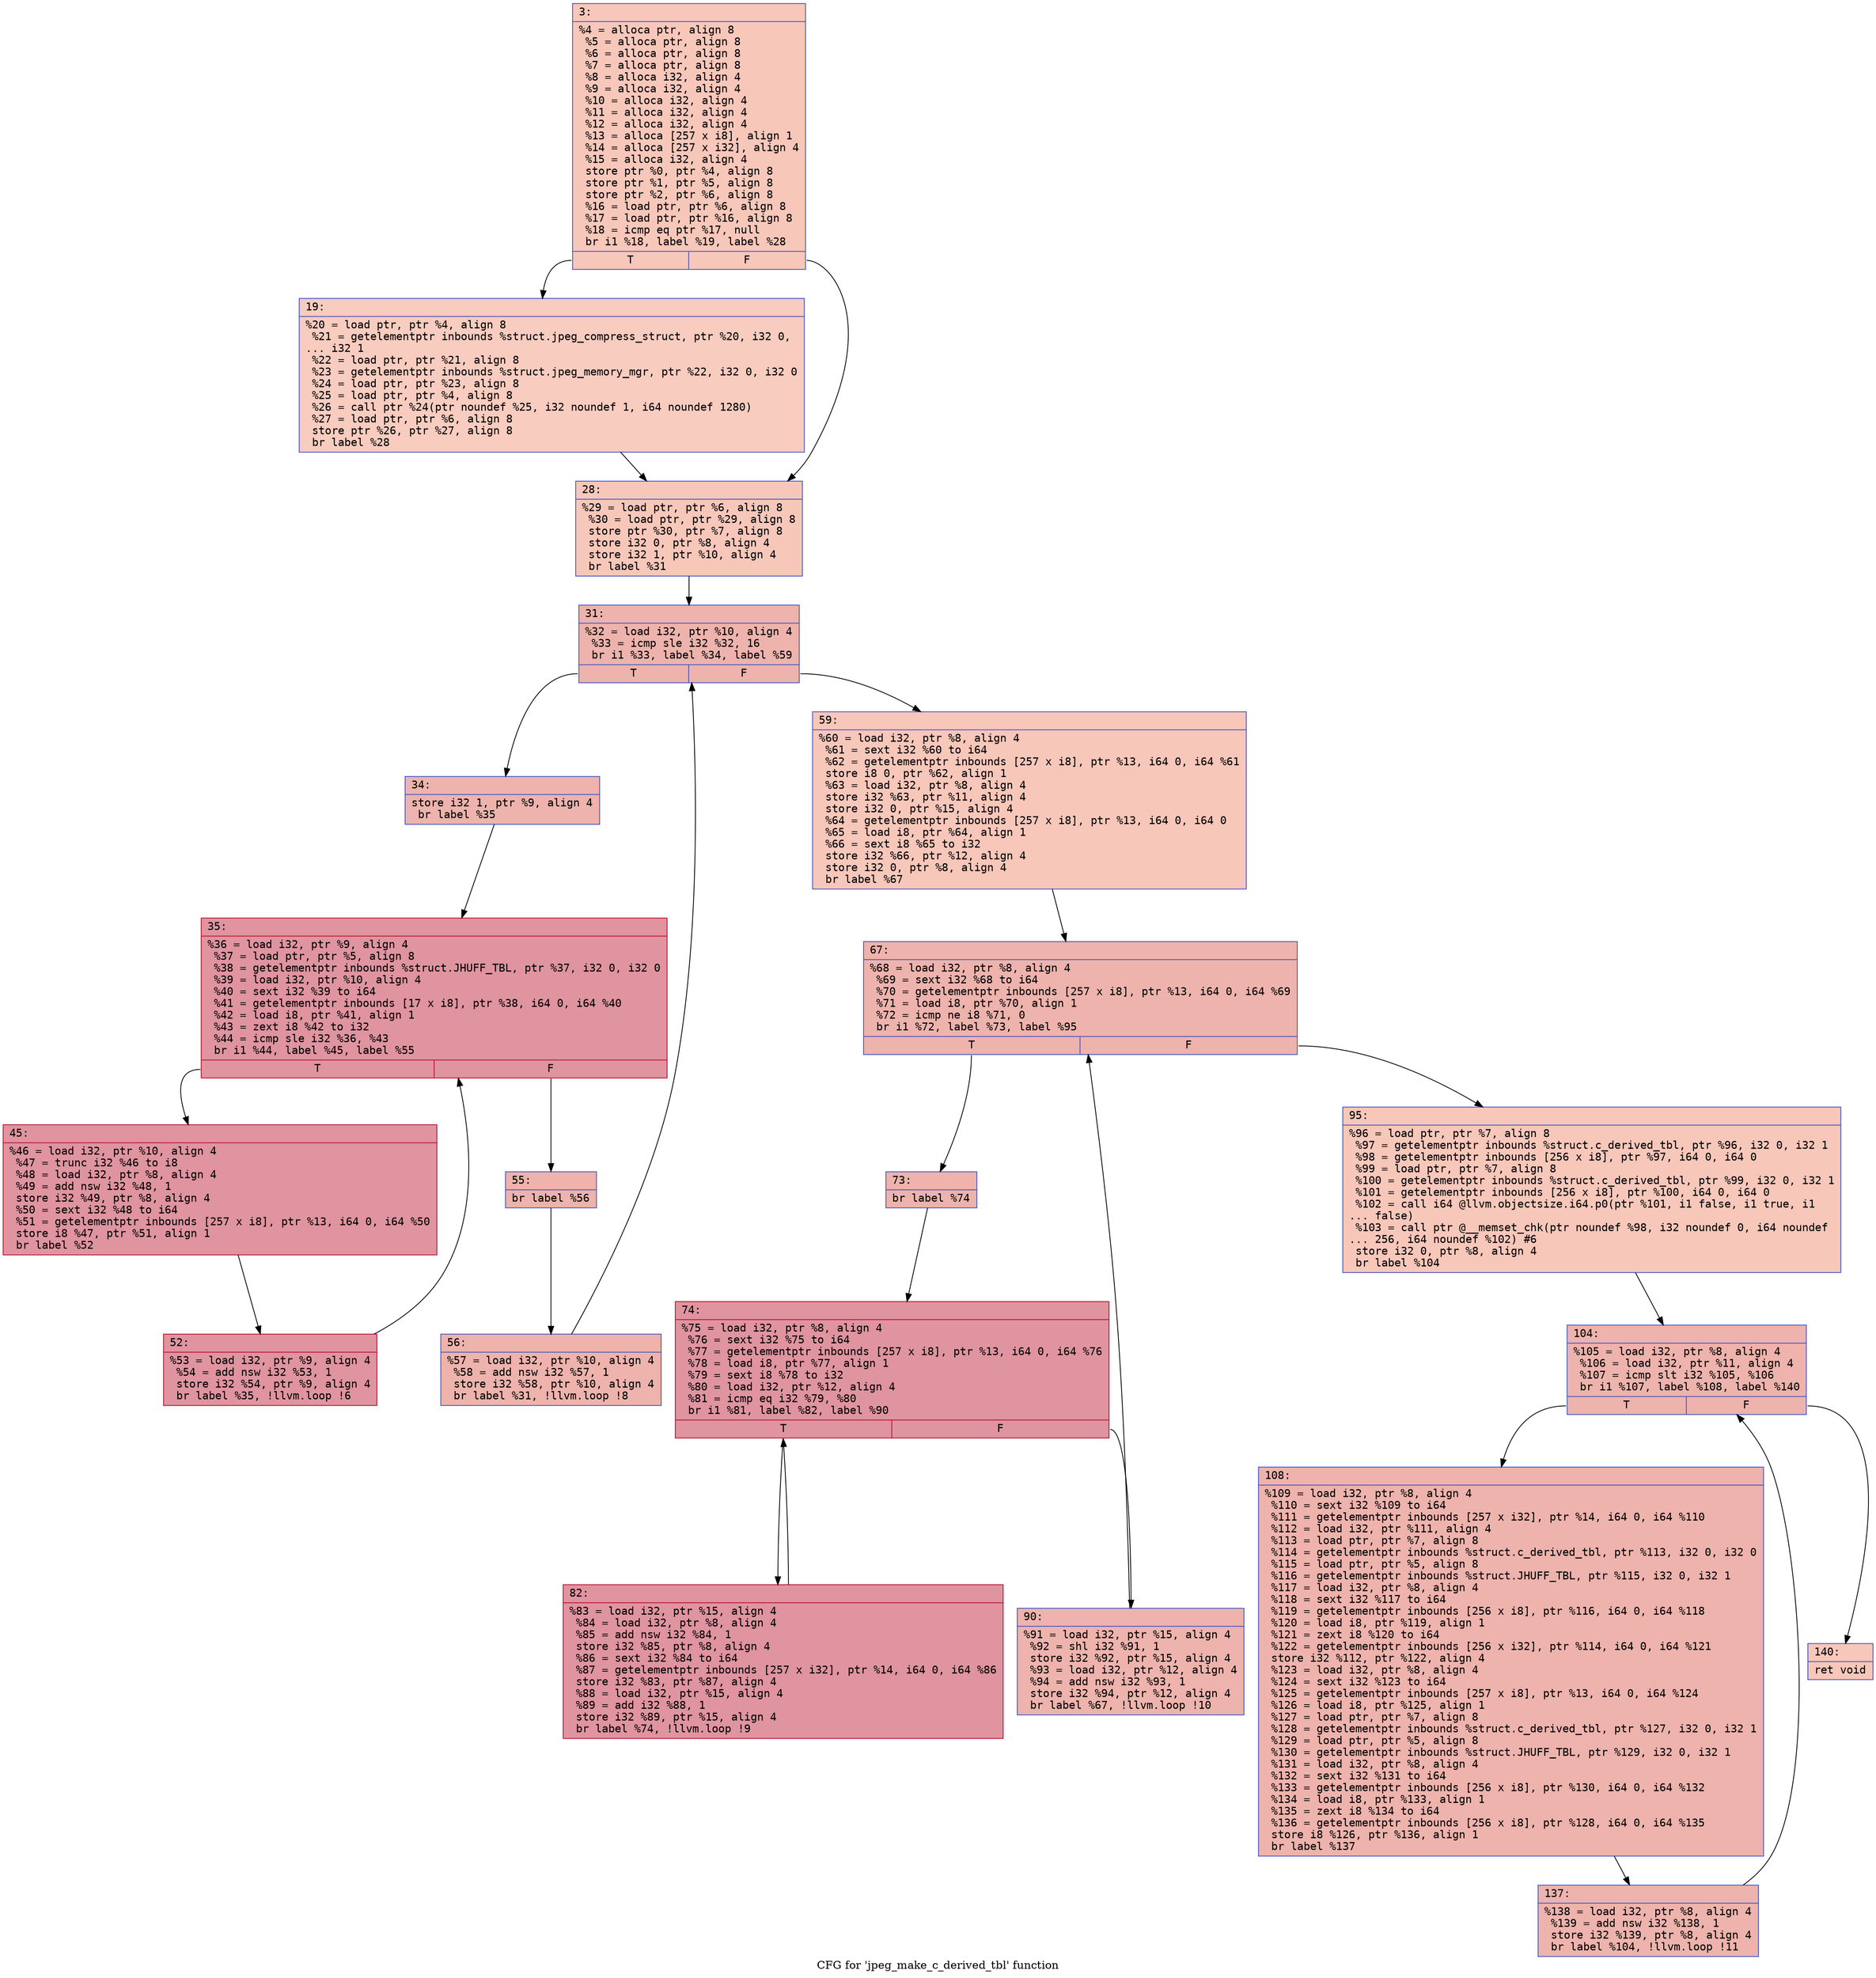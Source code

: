 digraph "CFG for 'jpeg_make_c_derived_tbl' function" {
	label="CFG for 'jpeg_make_c_derived_tbl' function";

	Node0x600001e42080 [shape=record,color="#3d50c3ff", style=filled, fillcolor="#ec7f6370" fontname="Courier",label="{3:\l|  %4 = alloca ptr, align 8\l  %5 = alloca ptr, align 8\l  %6 = alloca ptr, align 8\l  %7 = alloca ptr, align 8\l  %8 = alloca i32, align 4\l  %9 = alloca i32, align 4\l  %10 = alloca i32, align 4\l  %11 = alloca i32, align 4\l  %12 = alloca i32, align 4\l  %13 = alloca [257 x i8], align 1\l  %14 = alloca [257 x i32], align 4\l  %15 = alloca i32, align 4\l  store ptr %0, ptr %4, align 8\l  store ptr %1, ptr %5, align 8\l  store ptr %2, ptr %6, align 8\l  %16 = load ptr, ptr %6, align 8\l  %17 = load ptr, ptr %16, align 8\l  %18 = icmp eq ptr %17, null\l  br i1 %18, label %19, label %28\l|{<s0>T|<s1>F}}"];
	Node0x600001e42080:s0 -> Node0x600001e420d0[tooltip="3 -> 19\nProbability 37.50%" ];
	Node0x600001e42080:s1 -> Node0x600001e42120[tooltip="3 -> 28\nProbability 62.50%" ];
	Node0x600001e420d0 [shape=record,color="#3d50c3ff", style=filled, fillcolor="#f08b6e70" fontname="Courier",label="{19:\l|  %20 = load ptr, ptr %4, align 8\l  %21 = getelementptr inbounds %struct.jpeg_compress_struct, ptr %20, i32 0,\l... i32 1\l  %22 = load ptr, ptr %21, align 8\l  %23 = getelementptr inbounds %struct.jpeg_memory_mgr, ptr %22, i32 0, i32 0\l  %24 = load ptr, ptr %23, align 8\l  %25 = load ptr, ptr %4, align 8\l  %26 = call ptr %24(ptr noundef %25, i32 noundef 1, i64 noundef 1280)\l  %27 = load ptr, ptr %6, align 8\l  store ptr %26, ptr %27, align 8\l  br label %28\l}"];
	Node0x600001e420d0 -> Node0x600001e42120[tooltip="19 -> 28\nProbability 100.00%" ];
	Node0x600001e42120 [shape=record,color="#3d50c3ff", style=filled, fillcolor="#ec7f6370" fontname="Courier",label="{28:\l|  %29 = load ptr, ptr %6, align 8\l  %30 = load ptr, ptr %29, align 8\l  store ptr %30, ptr %7, align 8\l  store i32 0, ptr %8, align 4\l  store i32 1, ptr %10, align 4\l  br label %31\l}"];
	Node0x600001e42120 -> Node0x600001e42170[tooltip="28 -> 31\nProbability 100.00%" ];
	Node0x600001e42170 [shape=record,color="#3d50c3ff", style=filled, fillcolor="#d6524470" fontname="Courier",label="{31:\l|  %32 = load i32, ptr %10, align 4\l  %33 = icmp sle i32 %32, 16\l  br i1 %33, label %34, label %59\l|{<s0>T|<s1>F}}"];
	Node0x600001e42170:s0 -> Node0x600001e421c0[tooltip="31 -> 34\nProbability 96.88%" ];
	Node0x600001e42170:s1 -> Node0x600001e423a0[tooltip="31 -> 59\nProbability 3.12%" ];
	Node0x600001e421c0 [shape=record,color="#3d50c3ff", style=filled, fillcolor="#d6524470" fontname="Courier",label="{34:\l|  store i32 1, ptr %9, align 4\l  br label %35\l}"];
	Node0x600001e421c0 -> Node0x600001e42210[tooltip="34 -> 35\nProbability 100.00%" ];
	Node0x600001e42210 [shape=record,color="#b70d28ff", style=filled, fillcolor="#b70d2870" fontname="Courier",label="{35:\l|  %36 = load i32, ptr %9, align 4\l  %37 = load ptr, ptr %5, align 8\l  %38 = getelementptr inbounds %struct.JHUFF_TBL, ptr %37, i32 0, i32 0\l  %39 = load i32, ptr %10, align 4\l  %40 = sext i32 %39 to i64\l  %41 = getelementptr inbounds [17 x i8], ptr %38, i64 0, i64 %40\l  %42 = load i8, ptr %41, align 1\l  %43 = zext i8 %42 to i32\l  %44 = icmp sle i32 %36, %43\l  br i1 %44, label %45, label %55\l|{<s0>T|<s1>F}}"];
	Node0x600001e42210:s0 -> Node0x600001e42260[tooltip="35 -> 45\nProbability 96.88%" ];
	Node0x600001e42210:s1 -> Node0x600001e42300[tooltip="35 -> 55\nProbability 3.12%" ];
	Node0x600001e42260 [shape=record,color="#b70d28ff", style=filled, fillcolor="#b70d2870" fontname="Courier",label="{45:\l|  %46 = load i32, ptr %10, align 4\l  %47 = trunc i32 %46 to i8\l  %48 = load i32, ptr %8, align 4\l  %49 = add nsw i32 %48, 1\l  store i32 %49, ptr %8, align 4\l  %50 = sext i32 %48 to i64\l  %51 = getelementptr inbounds [257 x i8], ptr %13, i64 0, i64 %50\l  store i8 %47, ptr %51, align 1\l  br label %52\l}"];
	Node0x600001e42260 -> Node0x600001e422b0[tooltip="45 -> 52\nProbability 100.00%" ];
	Node0x600001e422b0 [shape=record,color="#b70d28ff", style=filled, fillcolor="#b70d2870" fontname="Courier",label="{52:\l|  %53 = load i32, ptr %9, align 4\l  %54 = add nsw i32 %53, 1\l  store i32 %54, ptr %9, align 4\l  br label %35, !llvm.loop !6\l}"];
	Node0x600001e422b0 -> Node0x600001e42210[tooltip="52 -> 35\nProbability 100.00%" ];
	Node0x600001e42300 [shape=record,color="#3d50c3ff", style=filled, fillcolor="#d6524470" fontname="Courier",label="{55:\l|  br label %56\l}"];
	Node0x600001e42300 -> Node0x600001e42350[tooltip="55 -> 56\nProbability 100.00%" ];
	Node0x600001e42350 [shape=record,color="#3d50c3ff", style=filled, fillcolor="#d6524470" fontname="Courier",label="{56:\l|  %57 = load i32, ptr %10, align 4\l  %58 = add nsw i32 %57, 1\l  store i32 %58, ptr %10, align 4\l  br label %31, !llvm.loop !8\l}"];
	Node0x600001e42350 -> Node0x600001e42170[tooltip="56 -> 31\nProbability 100.00%" ];
	Node0x600001e423a0 [shape=record,color="#3d50c3ff", style=filled, fillcolor="#ec7f6370" fontname="Courier",label="{59:\l|  %60 = load i32, ptr %8, align 4\l  %61 = sext i32 %60 to i64\l  %62 = getelementptr inbounds [257 x i8], ptr %13, i64 0, i64 %61\l  store i8 0, ptr %62, align 1\l  %63 = load i32, ptr %8, align 4\l  store i32 %63, ptr %11, align 4\l  store i32 0, ptr %15, align 4\l  %64 = getelementptr inbounds [257 x i8], ptr %13, i64 0, i64 0\l  %65 = load i8, ptr %64, align 1\l  %66 = sext i8 %65 to i32\l  store i32 %66, ptr %12, align 4\l  store i32 0, ptr %8, align 4\l  br label %67\l}"];
	Node0x600001e423a0 -> Node0x600001e423f0[tooltip="59 -> 67\nProbability 100.00%" ];
	Node0x600001e423f0 [shape=record,color="#3d50c3ff", style=filled, fillcolor="#d6524470" fontname="Courier",label="{67:\l|  %68 = load i32, ptr %8, align 4\l  %69 = sext i32 %68 to i64\l  %70 = getelementptr inbounds [257 x i8], ptr %13, i64 0, i64 %69\l  %71 = load i8, ptr %70, align 1\l  %72 = icmp ne i8 %71, 0\l  br i1 %72, label %73, label %95\l|{<s0>T|<s1>F}}"];
	Node0x600001e423f0:s0 -> Node0x600001e42440[tooltip="67 -> 73\nProbability 96.88%" ];
	Node0x600001e423f0:s1 -> Node0x600001e42580[tooltip="67 -> 95\nProbability 3.12%" ];
	Node0x600001e42440 [shape=record,color="#3d50c3ff", style=filled, fillcolor="#d6524470" fontname="Courier",label="{73:\l|  br label %74\l}"];
	Node0x600001e42440 -> Node0x600001e42490[tooltip="73 -> 74\nProbability 100.00%" ];
	Node0x600001e42490 [shape=record,color="#b70d28ff", style=filled, fillcolor="#b70d2870" fontname="Courier",label="{74:\l|  %75 = load i32, ptr %8, align 4\l  %76 = sext i32 %75 to i64\l  %77 = getelementptr inbounds [257 x i8], ptr %13, i64 0, i64 %76\l  %78 = load i8, ptr %77, align 1\l  %79 = sext i8 %78 to i32\l  %80 = load i32, ptr %12, align 4\l  %81 = icmp eq i32 %79, %80\l  br i1 %81, label %82, label %90\l|{<s0>T|<s1>F}}"];
	Node0x600001e42490:s0 -> Node0x600001e424e0[tooltip="74 -> 82\nProbability 96.88%" ];
	Node0x600001e42490:s1 -> Node0x600001e42530[tooltip="74 -> 90\nProbability 3.12%" ];
	Node0x600001e424e0 [shape=record,color="#b70d28ff", style=filled, fillcolor="#b70d2870" fontname="Courier",label="{82:\l|  %83 = load i32, ptr %15, align 4\l  %84 = load i32, ptr %8, align 4\l  %85 = add nsw i32 %84, 1\l  store i32 %85, ptr %8, align 4\l  %86 = sext i32 %84 to i64\l  %87 = getelementptr inbounds [257 x i32], ptr %14, i64 0, i64 %86\l  store i32 %83, ptr %87, align 4\l  %88 = load i32, ptr %15, align 4\l  %89 = add i32 %88, 1\l  store i32 %89, ptr %15, align 4\l  br label %74, !llvm.loop !9\l}"];
	Node0x600001e424e0 -> Node0x600001e42490[tooltip="82 -> 74\nProbability 100.00%" ];
	Node0x600001e42530 [shape=record,color="#3d50c3ff", style=filled, fillcolor="#d6524470" fontname="Courier",label="{90:\l|  %91 = load i32, ptr %15, align 4\l  %92 = shl i32 %91, 1\l  store i32 %92, ptr %15, align 4\l  %93 = load i32, ptr %12, align 4\l  %94 = add nsw i32 %93, 1\l  store i32 %94, ptr %12, align 4\l  br label %67, !llvm.loop !10\l}"];
	Node0x600001e42530 -> Node0x600001e423f0[tooltip="90 -> 67\nProbability 100.00%" ];
	Node0x600001e42580 [shape=record,color="#3d50c3ff", style=filled, fillcolor="#ec7f6370" fontname="Courier",label="{95:\l|  %96 = load ptr, ptr %7, align 8\l  %97 = getelementptr inbounds %struct.c_derived_tbl, ptr %96, i32 0, i32 1\l  %98 = getelementptr inbounds [256 x i8], ptr %97, i64 0, i64 0\l  %99 = load ptr, ptr %7, align 8\l  %100 = getelementptr inbounds %struct.c_derived_tbl, ptr %99, i32 0, i32 1\l  %101 = getelementptr inbounds [256 x i8], ptr %100, i64 0, i64 0\l  %102 = call i64 @llvm.objectsize.i64.p0(ptr %101, i1 false, i1 true, i1\l... false)\l  %103 = call ptr @__memset_chk(ptr noundef %98, i32 noundef 0, i64 noundef\l... 256, i64 noundef %102) #6\l  store i32 0, ptr %8, align 4\l  br label %104\l}"];
	Node0x600001e42580 -> Node0x600001e425d0[tooltip="95 -> 104\nProbability 100.00%" ];
	Node0x600001e425d0 [shape=record,color="#3d50c3ff", style=filled, fillcolor="#d6524470" fontname="Courier",label="{104:\l|  %105 = load i32, ptr %8, align 4\l  %106 = load i32, ptr %11, align 4\l  %107 = icmp slt i32 %105, %106\l  br i1 %107, label %108, label %140\l|{<s0>T|<s1>F}}"];
	Node0x600001e425d0:s0 -> Node0x600001e42620[tooltip="104 -> 108\nProbability 96.88%" ];
	Node0x600001e425d0:s1 -> Node0x600001e426c0[tooltip="104 -> 140\nProbability 3.12%" ];
	Node0x600001e42620 [shape=record,color="#3d50c3ff", style=filled, fillcolor="#d6524470" fontname="Courier",label="{108:\l|  %109 = load i32, ptr %8, align 4\l  %110 = sext i32 %109 to i64\l  %111 = getelementptr inbounds [257 x i32], ptr %14, i64 0, i64 %110\l  %112 = load i32, ptr %111, align 4\l  %113 = load ptr, ptr %7, align 8\l  %114 = getelementptr inbounds %struct.c_derived_tbl, ptr %113, i32 0, i32 0\l  %115 = load ptr, ptr %5, align 8\l  %116 = getelementptr inbounds %struct.JHUFF_TBL, ptr %115, i32 0, i32 1\l  %117 = load i32, ptr %8, align 4\l  %118 = sext i32 %117 to i64\l  %119 = getelementptr inbounds [256 x i8], ptr %116, i64 0, i64 %118\l  %120 = load i8, ptr %119, align 1\l  %121 = zext i8 %120 to i64\l  %122 = getelementptr inbounds [256 x i32], ptr %114, i64 0, i64 %121\l  store i32 %112, ptr %122, align 4\l  %123 = load i32, ptr %8, align 4\l  %124 = sext i32 %123 to i64\l  %125 = getelementptr inbounds [257 x i8], ptr %13, i64 0, i64 %124\l  %126 = load i8, ptr %125, align 1\l  %127 = load ptr, ptr %7, align 8\l  %128 = getelementptr inbounds %struct.c_derived_tbl, ptr %127, i32 0, i32 1\l  %129 = load ptr, ptr %5, align 8\l  %130 = getelementptr inbounds %struct.JHUFF_TBL, ptr %129, i32 0, i32 1\l  %131 = load i32, ptr %8, align 4\l  %132 = sext i32 %131 to i64\l  %133 = getelementptr inbounds [256 x i8], ptr %130, i64 0, i64 %132\l  %134 = load i8, ptr %133, align 1\l  %135 = zext i8 %134 to i64\l  %136 = getelementptr inbounds [256 x i8], ptr %128, i64 0, i64 %135\l  store i8 %126, ptr %136, align 1\l  br label %137\l}"];
	Node0x600001e42620 -> Node0x600001e42670[tooltip="108 -> 137\nProbability 100.00%" ];
	Node0x600001e42670 [shape=record,color="#3d50c3ff", style=filled, fillcolor="#d6524470" fontname="Courier",label="{137:\l|  %138 = load i32, ptr %8, align 4\l  %139 = add nsw i32 %138, 1\l  store i32 %139, ptr %8, align 4\l  br label %104, !llvm.loop !11\l}"];
	Node0x600001e42670 -> Node0x600001e425d0[tooltip="137 -> 104\nProbability 100.00%" ];
	Node0x600001e426c0 [shape=record,color="#3d50c3ff", style=filled, fillcolor="#ec7f6370" fontname="Courier",label="{140:\l|  ret void\l}"];
}
